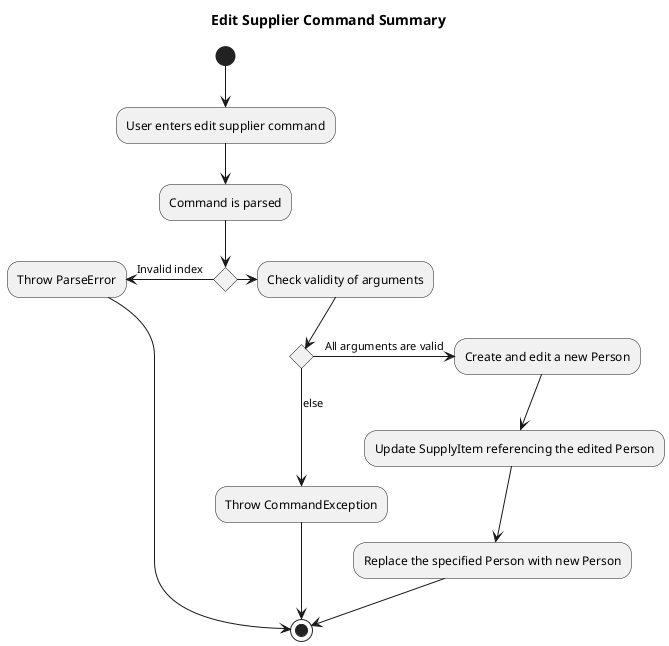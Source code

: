 @startuml
'https://plantuml.com/activity-diagram-beta

title Edit Supplier Command Summary
(*) --> "User enters edit supplier command"
--> Command is parsed
if "" then
    -left->[Invalid index]"Throw ParseError"
    --> (*)
else
    -right-> Check validity of arguments
    if "" then
        -right->[All arguments are valid] "Create and edit a new Person"
        -down->"Update SupplyItem referencing the edited Person"
        -down->"Replace the specified Person with new Person"
        --> (*)
    else
        -down>[else]"Throw CommandException"
    endif
endif

--> (*)

@enduml
